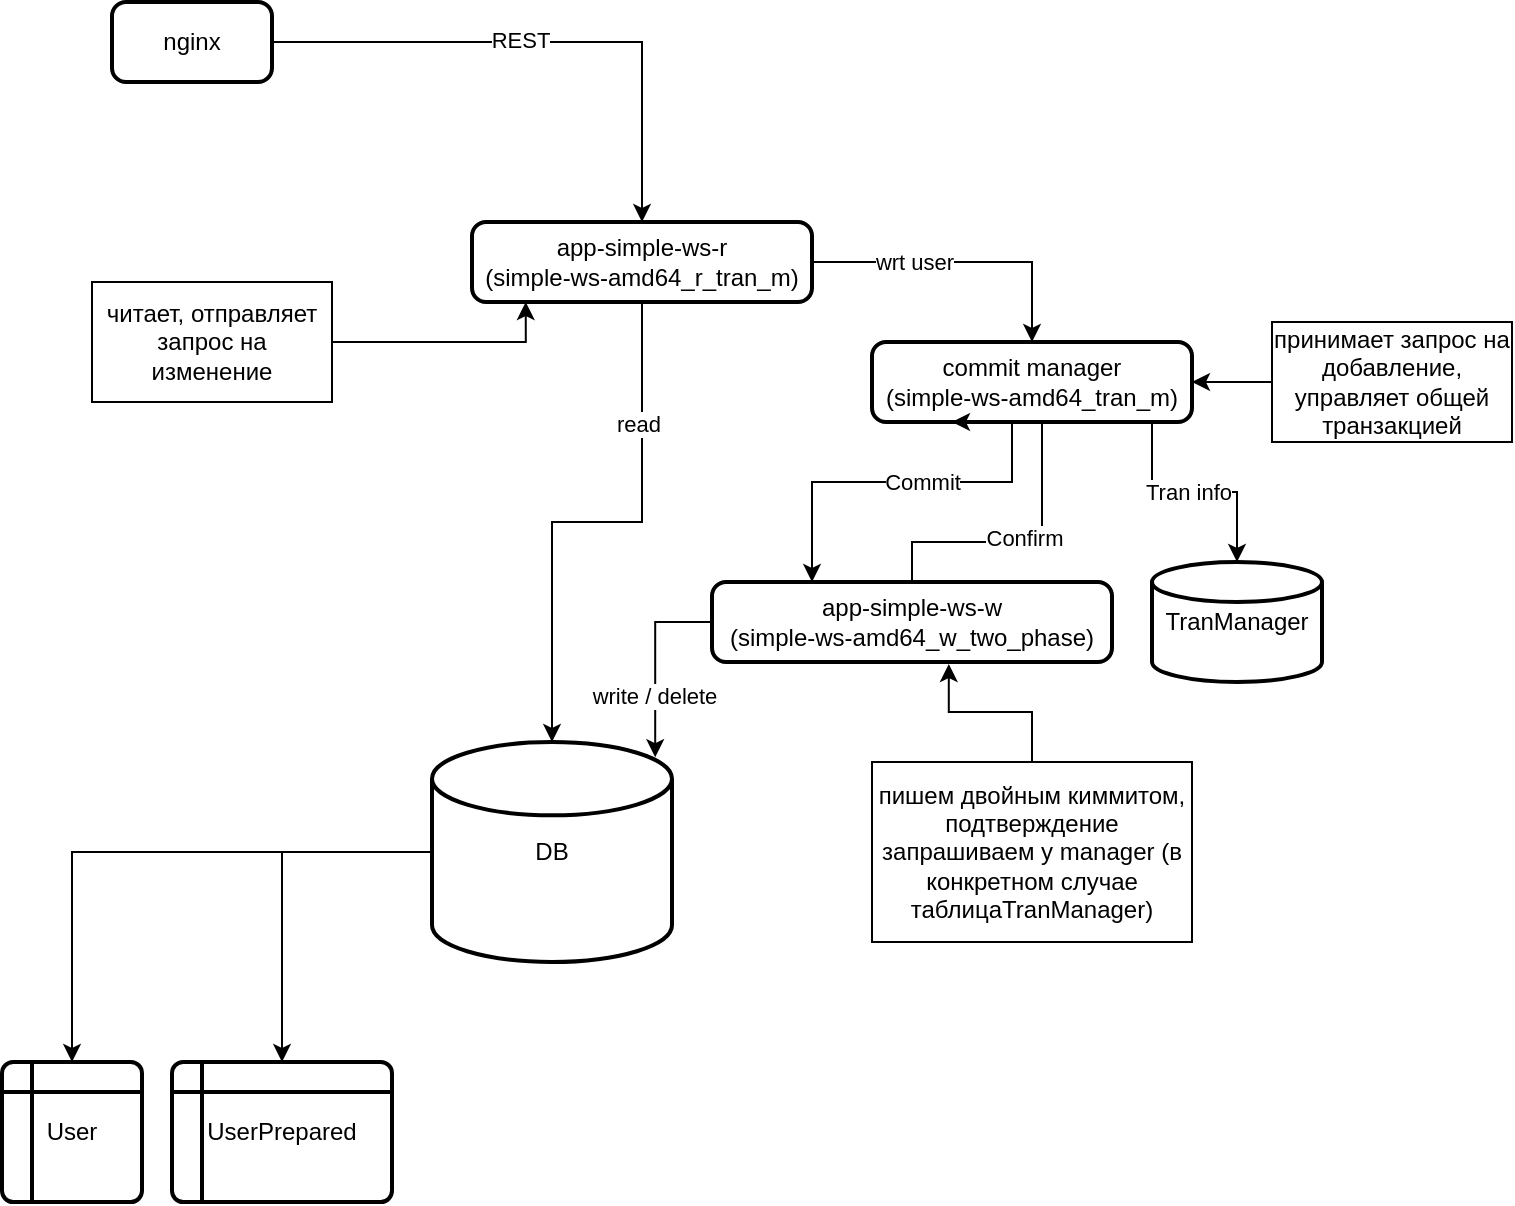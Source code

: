 <mxfile version="22.1.5" type="device">
  <diagram name="Страница — 1" id="LKnLLRkMVWml-KY2WUB6">
    <mxGraphModel dx="1434" dy="758" grid="1" gridSize="10" guides="1" tooltips="1" connect="1" arrows="1" fold="1" page="1" pageScale="1" pageWidth="827" pageHeight="1169" math="0" shadow="0">
      <root>
        <mxCell id="0" />
        <mxCell id="1" parent="0" />
        <mxCell id="gv8XXud_SDX8el0HdA36-11" style="edgeStyle=orthogonalEdgeStyle;rounded=0;orthogonalLoop=1;jettySize=auto;html=1;entryX=0.5;entryY=0;entryDx=0;entryDy=0;" parent="1" source="viM37Y9n0uljswLQWr0s-1" target="gv8XXud_SDX8el0HdA36-10" edge="1">
          <mxGeometry relative="1" as="geometry" />
        </mxCell>
        <mxCell id="gv8XXud_SDX8el0HdA36-12" style="edgeStyle=orthogonalEdgeStyle;rounded=0;orthogonalLoop=1;jettySize=auto;html=1;entryX=0.5;entryY=0;entryDx=0;entryDy=0;" parent="1" source="viM37Y9n0uljswLQWr0s-1" target="gv8XXud_SDX8el0HdA36-9" edge="1">
          <mxGeometry relative="1" as="geometry">
            <mxPoint x="170" y="680" as="targetPoint" />
          </mxGeometry>
        </mxCell>
        <mxCell id="viM37Y9n0uljswLQWr0s-1" value="DB" style="strokeWidth=2;html=1;shape=mxgraph.flowchart.database;whiteSpace=wrap;" parent="1" vertex="1">
          <mxGeometry x="270" y="450" width="120" height="110" as="geometry" />
        </mxCell>
        <mxCell id="viM37Y9n0uljswLQWr0s-2" value="TranManager" style="strokeWidth=2;html=1;shape=mxgraph.flowchart.database;whiteSpace=wrap;" parent="1" vertex="1">
          <mxGeometry x="630" y="360" width="85" height="60" as="geometry" />
        </mxCell>
        <mxCell id="viM37Y9n0uljswLQWr0s-7" style="edgeStyle=orthogonalEdgeStyle;rounded=0;orthogonalLoop=1;jettySize=auto;html=1;entryX=0.5;entryY=0;entryDx=0;entryDy=0;" parent="1" source="viM37Y9n0uljswLQWr0s-3" target="viM37Y9n0uljswLQWr0s-4" edge="1">
          <mxGeometry relative="1" as="geometry" />
        </mxCell>
        <mxCell id="viM37Y9n0uljswLQWr0s-12" value="REST" style="edgeLabel;html=1;align=center;verticalAlign=middle;resizable=0;points=[];" parent="viM37Y9n0uljswLQWr0s-7" vertex="1" connectable="0">
          <mxGeometry x="-0.1" y="1" relative="1" as="geometry">
            <mxPoint as="offset" />
          </mxGeometry>
        </mxCell>
        <mxCell id="viM37Y9n0uljswLQWr0s-3" value="nginx" style="rounded=1;whiteSpace=wrap;html=1;absoluteArcSize=1;arcSize=14;strokeWidth=2;" parent="1" vertex="1">
          <mxGeometry x="110" y="80" width="80" height="40" as="geometry" />
        </mxCell>
        <mxCell id="viM37Y9n0uljswLQWr0s-8" style="edgeStyle=orthogonalEdgeStyle;rounded=0;orthogonalLoop=1;jettySize=auto;html=1;entryX=0.5;entryY=0;entryDx=0;entryDy=0;" parent="1" source="viM37Y9n0uljswLQWr0s-4" target="viM37Y9n0uljswLQWr0s-5" edge="1">
          <mxGeometry relative="1" as="geometry" />
        </mxCell>
        <mxCell id="gv8XXud_SDX8el0HdA36-19" value="wrt user" style="edgeLabel;html=1;align=center;verticalAlign=middle;resizable=0;points=[];" parent="viM37Y9n0uljswLQWr0s-8" vertex="1" connectable="0">
          <mxGeometry x="-0.325" relative="1" as="geometry">
            <mxPoint as="offset" />
          </mxGeometry>
        </mxCell>
        <mxCell id="viM37Y9n0uljswLQWr0s-17" style="edgeStyle=orthogonalEdgeStyle;rounded=0;orthogonalLoop=1;jettySize=auto;html=1;" parent="1" source="viM37Y9n0uljswLQWr0s-4" target="viM37Y9n0uljswLQWr0s-1" edge="1">
          <mxGeometry relative="1" as="geometry" />
        </mxCell>
        <mxCell id="gv8XXud_SDX8el0HdA36-20" value="read" style="edgeLabel;html=1;align=center;verticalAlign=middle;resizable=0;points=[];" parent="viM37Y9n0uljswLQWr0s-17" vertex="1" connectable="0">
          <mxGeometry x="-0.54" y="-2" relative="1" as="geometry">
            <mxPoint as="offset" />
          </mxGeometry>
        </mxCell>
        <mxCell id="viM37Y9n0uljswLQWr0s-4" value="&lt;div&gt;app-simple-ws-r&lt;br&gt;(simple-ws-amd64_r_tran_m)&lt;/div&gt;" style="rounded=1;whiteSpace=wrap;html=1;absoluteArcSize=1;arcSize=14;strokeWidth=2;" parent="1" vertex="1">
          <mxGeometry x="290" y="190" width="170" height="40" as="geometry" />
        </mxCell>
        <mxCell id="viM37Y9n0uljswLQWr0s-10" style="edgeStyle=orthogonalEdgeStyle;rounded=0;orthogonalLoop=1;jettySize=auto;html=1;entryX=0.25;entryY=0;entryDx=0;entryDy=0;" parent="1" target="viM37Y9n0uljswLQWr0s-6" edge="1">
          <mxGeometry relative="1" as="geometry">
            <mxPoint x="560" y="280" as="sourcePoint" />
            <mxPoint x="460" y="360" as="targetPoint" />
            <Array as="points">
              <mxPoint x="560" y="320" />
              <mxPoint x="460" y="320" />
            </Array>
          </mxGeometry>
        </mxCell>
        <mxCell id="gv8XXud_SDX8el0HdA36-14" value="Commit" style="edgeLabel;html=1;align=center;verticalAlign=middle;resizable=0;points=[];" parent="viM37Y9n0uljswLQWr0s-10" vertex="1" connectable="0">
          <mxGeometry x="-0.1" relative="1" as="geometry">
            <mxPoint as="offset" />
          </mxGeometry>
        </mxCell>
        <mxCell id="viM37Y9n0uljswLQWr0s-5" value="commit manager&lt;br&gt;(simple-ws-amd64_tran_m&lt;span style=&quot;background-color: initial;&quot;&gt;)&lt;/span&gt;" style="rounded=1;whiteSpace=wrap;html=1;absoluteArcSize=1;arcSize=14;strokeWidth=2;" parent="1" vertex="1">
          <mxGeometry x="490" y="250" width="160" height="40" as="geometry" />
        </mxCell>
        <mxCell id="WV3jd1GavZSCu9e0lAM1-9" style="edgeStyle=orthogonalEdgeStyle;rounded=0;orthogonalLoop=1;jettySize=auto;html=1;entryX=0.25;entryY=1;entryDx=0;entryDy=0;" edge="1" parent="1" source="viM37Y9n0uljswLQWr0s-6" target="viM37Y9n0uljswLQWr0s-5">
          <mxGeometry relative="1" as="geometry">
            <Array as="points">
              <mxPoint x="510" y="350" />
              <mxPoint x="575" y="350" />
            </Array>
          </mxGeometry>
        </mxCell>
        <mxCell id="WV3jd1GavZSCu9e0lAM1-10" value="Confirm" style="edgeLabel;html=1;align=center;verticalAlign=middle;resizable=0;points=[];" vertex="1" connectable="0" parent="WV3jd1GavZSCu9e0lAM1-9">
          <mxGeometry x="-0.2" y="2" relative="1" as="geometry">
            <mxPoint as="offset" />
          </mxGeometry>
        </mxCell>
        <mxCell id="viM37Y9n0uljswLQWr0s-6" value="app-simple-ws-w&lt;br&gt;(simple-ws-amd64_w_two_phase&lt;span style=&quot;background-color: initial;&quot;&gt;)&lt;/span&gt;" style="rounded=1;whiteSpace=wrap;html=1;absoluteArcSize=1;arcSize=14;strokeWidth=2;" parent="1" vertex="1">
          <mxGeometry x="410" y="370" width="200" height="40" as="geometry" />
        </mxCell>
        <mxCell id="gv8XXud_SDX8el0HdA36-5" style="edgeStyle=orthogonalEdgeStyle;rounded=0;orthogonalLoop=1;jettySize=auto;html=1;entryX=0.93;entryY=0.069;entryDx=0;entryDy=0;entryPerimeter=0;" parent="1" source="viM37Y9n0uljswLQWr0s-6" target="viM37Y9n0uljswLQWr0s-1" edge="1">
          <mxGeometry relative="1" as="geometry" />
        </mxCell>
        <mxCell id="gv8XXud_SDX8el0HdA36-21" value="write / delete" style="edgeLabel;html=1;align=center;verticalAlign=middle;resizable=0;points=[];" parent="gv8XXud_SDX8el0HdA36-5" vertex="1" connectable="0">
          <mxGeometry x="0.356" y="-1" relative="1" as="geometry">
            <mxPoint as="offset" />
          </mxGeometry>
        </mxCell>
        <mxCell id="gv8XXud_SDX8el0HdA36-8" style="edgeStyle=orthogonalEdgeStyle;rounded=0;orthogonalLoop=1;jettySize=auto;html=1;entryX=0.5;entryY=0;entryDx=0;entryDy=0;entryPerimeter=0;" parent="1" source="viM37Y9n0uljswLQWr0s-5" target="viM37Y9n0uljswLQWr0s-2" edge="1">
          <mxGeometry relative="1" as="geometry">
            <Array as="points">
              <mxPoint x="630" y="325" />
              <mxPoint x="673" y="325" />
            </Array>
          </mxGeometry>
        </mxCell>
        <mxCell id="gv8XXud_SDX8el0HdA36-17" value="Tran info" style="edgeLabel;html=1;align=center;verticalAlign=middle;resizable=0;points=[];" parent="gv8XXud_SDX8el0HdA36-8" vertex="1" connectable="0">
          <mxGeometry x="-0.057" relative="1" as="geometry">
            <mxPoint as="offset" />
          </mxGeometry>
        </mxCell>
        <mxCell id="gv8XXud_SDX8el0HdA36-9" value="UserPrepared" style="shape=internalStorage;whiteSpace=wrap;html=1;dx=15;dy=15;rounded=1;arcSize=8;strokeWidth=2;" parent="1" vertex="1">
          <mxGeometry x="140" y="610" width="110" height="70" as="geometry" />
        </mxCell>
        <mxCell id="gv8XXud_SDX8el0HdA36-10" value="User" style="shape=internalStorage;whiteSpace=wrap;html=1;dx=15;dy=15;rounded=1;arcSize=8;strokeWidth=2;" parent="1" vertex="1">
          <mxGeometry x="55" y="610" width="70" height="70" as="geometry" />
        </mxCell>
        <mxCell id="WV3jd1GavZSCu9e0lAM1-3" value="пишем двойным киммитом, подтверждение запрашиваем у manager (в конкретном случае таблицаTranManager&lt;span style=&quot;background-color: initial;&quot;&gt;)&lt;/span&gt;" style="rounded=0;whiteSpace=wrap;html=1;" vertex="1" parent="1">
          <mxGeometry x="490" y="460" width="160" height="90" as="geometry" />
        </mxCell>
        <mxCell id="WV3jd1GavZSCu9e0lAM1-4" style="edgeStyle=orthogonalEdgeStyle;rounded=0;orthogonalLoop=1;jettySize=auto;html=1;entryX=0.592;entryY=1.025;entryDx=0;entryDy=0;entryPerimeter=0;" edge="1" parent="1" source="WV3jd1GavZSCu9e0lAM1-3" target="viM37Y9n0uljswLQWr0s-6">
          <mxGeometry relative="1" as="geometry" />
        </mxCell>
        <mxCell id="WV3jd1GavZSCu9e0lAM1-6" style="edgeStyle=orthogonalEdgeStyle;rounded=0;orthogonalLoop=1;jettySize=auto;html=1;entryX=1;entryY=0.5;entryDx=0;entryDy=0;" edge="1" parent="1" source="WV3jd1GavZSCu9e0lAM1-5" target="viM37Y9n0uljswLQWr0s-5">
          <mxGeometry relative="1" as="geometry" />
        </mxCell>
        <mxCell id="WV3jd1GavZSCu9e0lAM1-5" value="принимает запрос на добавление, управляет общей транзакцией" style="rounded=0;whiteSpace=wrap;html=1;" vertex="1" parent="1">
          <mxGeometry x="690" y="240" width="120" height="60" as="geometry" />
        </mxCell>
        <mxCell id="WV3jd1GavZSCu9e0lAM1-7" value="читает, отправляет запрос на изменение" style="rounded=0;whiteSpace=wrap;html=1;" vertex="1" parent="1">
          <mxGeometry x="100" y="220" width="120" height="60" as="geometry" />
        </mxCell>
        <mxCell id="WV3jd1GavZSCu9e0lAM1-8" style="edgeStyle=orthogonalEdgeStyle;rounded=0;orthogonalLoop=1;jettySize=auto;html=1;entryX=0.158;entryY=1;entryDx=0;entryDy=0;entryPerimeter=0;" edge="1" parent="1" source="WV3jd1GavZSCu9e0lAM1-7" target="viM37Y9n0uljswLQWr0s-4">
          <mxGeometry relative="1" as="geometry" />
        </mxCell>
      </root>
    </mxGraphModel>
  </diagram>
</mxfile>
